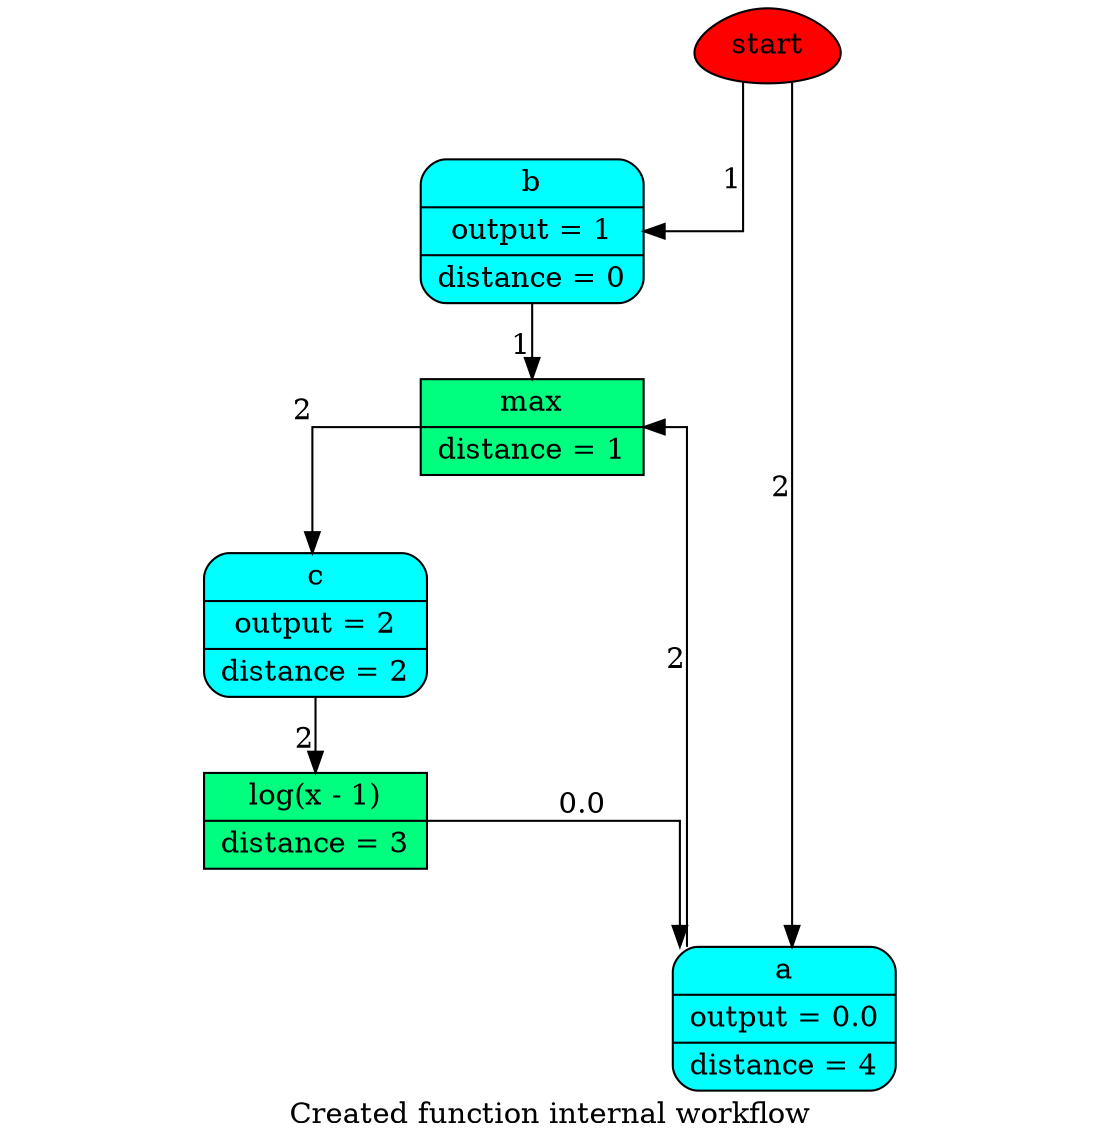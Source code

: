 digraph "Created function internal" {
	graph [ratio=1]
	node [style=filled]
	splines = ortho
	label = "Created function internal workflow"
		"Created function internal_78779400" [label=start fillcolor=red shape=egg]
		"Created function internal_8186414849898780513" [label="{ max | distance = 1 }" fillcolor=springgreen shape=record]
		"Created function internal_5731122394292607163" [label="{ b | output = 1 | distance = 0 }" fillcolor=cyan shape=Mrecord]
		"Created function internal_6978204315916669291" [label="{ a | output = 0.0 | distance = 4 }" fillcolor=cyan shape=Mrecord]
		"Created function internal_7070851480650034563" [label="{ log(x - 1) | distance = 3 }" fillcolor=springgreen shape=record]
		"Created function internal_-9068828303841174803" [label="{ c | output = 2 | distance = 2 }" fillcolor=cyan shape=Mrecord]
			"Created function internal_8186414849898780513" -> "Created function internal_-9068828303841174803" [xlabel=2]
			"Created function internal_5731122394292607163" -> "Created function internal_8186414849898780513" [xlabel=1]
			"Created function internal_78779400" -> "Created function internal_6978204315916669291" [xlabel=2]
			"Created function internal_78779400" -> "Created function internal_5731122394292607163" [xlabel=1]
			"Created function internal_6978204315916669291" -> "Created function internal_8186414849898780513" [xlabel=2]
			"Created function internal_7070851480650034563" -> "Created function internal_6978204315916669291" [xlabel=0.0]
			"Created function internal_-9068828303841174803" -> "Created function internal_7070851480650034563" [xlabel=2]
}